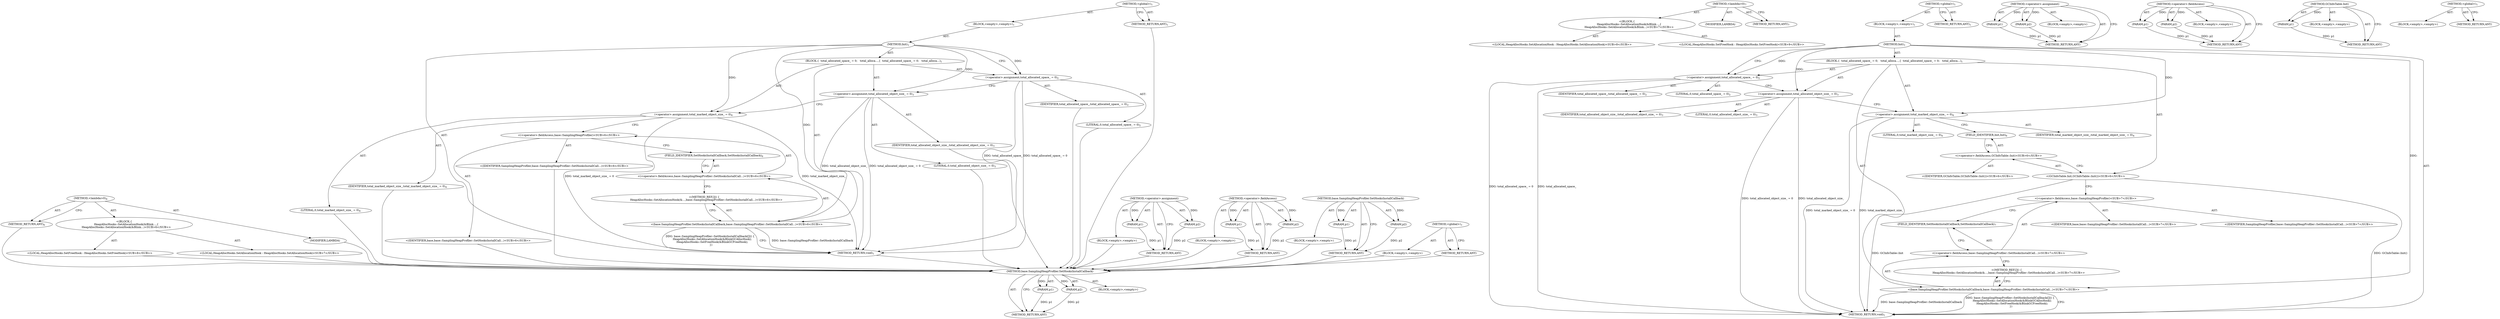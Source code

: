 digraph "Init" {
vulnerable_74 [label=<(METHOD,base.SamplingHeapProfiler.SetHooksInstallCallback)>];
vulnerable_75 [label=<(PARAM,p1)>];
vulnerable_76 [label=<(PARAM,p2)>];
vulnerable_77 [label=<(BLOCK,&lt;empty&gt;,&lt;empty&gt;)>];
vulnerable_78 [label=<(METHOD_RETURN,ANY)>];
vulnerable_3 [label=<(METHOD,&lt;lambda&gt;0)<SUB>7</SUB>>];
vulnerable_4 [label="<(BLOCK,{
     HeapAllocHooks::SetAllocationHook(&amp;Blink...,{
     HeapAllocHooks::SetAllocationHook(&amp;Blink...)<SUB>7</SUB>>"];
vulnerable_5 [label="<(LOCAL,HeapAllocHooks.SetAllocationHook : HeapAllocHooks.SetAllocationHook)<SUB>8</SUB>>"];
vulnerable_6 [label="<(LOCAL,HeapAllocHooks.SetFreeHook : HeapAllocHooks.SetFreeHook)<SUB>9</SUB>>"];
vulnerable_7 [label=<(MODIFIER,LAMBDA)>];
vulnerable_8 [label=<(METHOD_RETURN,ANY)<SUB>7</SUB>>];
vulnerable_13 [label=<(METHOD,&lt;global&gt;)<SUB>1</SUB>>];
vulnerable_14 [label=<(BLOCK,&lt;empty&gt;,&lt;empty&gt;)<SUB>1</SUB>>];
vulnerable_15 [label=<(METHOD,Init)<SUB>1</SUB>>];
vulnerable_16 [label=<(BLOCK,{
  total_allocated_space_ = 0;
   total_alloca...,{
  total_allocated_space_ = 0;
   total_alloca...)<SUB>1</SUB>>];
vulnerable_17 [label=<(&lt;operator&gt;.assignment,total_allocated_space_ = 0)<SUB>2</SUB>>];
vulnerable_18 [label=<(IDENTIFIER,total_allocated_space_,total_allocated_space_ = 0)<SUB>2</SUB>>];
vulnerable_19 [label=<(LITERAL,0,total_allocated_space_ = 0)<SUB>2</SUB>>];
vulnerable_20 [label=<(&lt;operator&gt;.assignment,total_allocated_object_size_ = 0)<SUB>3</SUB>>];
vulnerable_21 [label=<(IDENTIFIER,total_allocated_object_size_,total_allocated_object_size_ = 0)<SUB>3</SUB>>];
vulnerable_22 [label=<(LITERAL,0,total_allocated_object_size_ = 0)<SUB>3</SUB>>];
vulnerable_23 [label=<(&lt;operator&gt;.assignment,total_marked_object_size_ = 0)<SUB>4</SUB>>];
vulnerable_24 [label=<(IDENTIFIER,total_marked_object_size_,total_marked_object_size_ = 0)<SUB>4</SUB>>];
vulnerable_25 [label=<(LITERAL,0,total_marked_object_size_ = 0)<SUB>4</SUB>>];
vulnerable_26 [label="<(GCInfoTable.Init,GCInfoTable::Init())<SUB>6</SUB>>"];
vulnerable_27 [label="<(&lt;operator&gt;.fieldAccess,GCInfoTable::Init)<SUB>6</SUB>>"];
vulnerable_28 [label="<(IDENTIFIER,GCInfoTable,GCInfoTable::Init())<SUB>6</SUB>>"];
vulnerable_29 [label=<(FIELD_IDENTIFIER,Init,Init)<SUB>6</SUB>>];
vulnerable_30 [label="<(base.SamplingHeapProfiler.SetHooksInstallCallback,base::SamplingHeapProfiler::SetHooksInstallCall...)<SUB>7</SUB>>"];
vulnerable_31 [label="<(&lt;operator&gt;.fieldAccess,base::SamplingHeapProfiler::SetHooksInstallCall...)<SUB>7</SUB>>"];
vulnerable_32 [label="<(&lt;operator&gt;.fieldAccess,base::SamplingHeapProfiler)<SUB>7</SUB>>"];
vulnerable_33 [label="<(IDENTIFIER,base,base::SamplingHeapProfiler::SetHooksInstallCall...)<SUB>7</SUB>>"];
vulnerable_34 [label="<(IDENTIFIER,SamplingHeapProfiler,base::SamplingHeapProfiler::SetHooksInstallCall...)<SUB>7</SUB>>"];
vulnerable_35 [label=<(FIELD_IDENTIFIER,SetHooksInstallCallback,SetHooksInstallCallback)<SUB>7</SUB>>];
vulnerable_36 [label="<(METHOD_REF,[]() {
     HeapAllocHooks::SetAllocationHook(&amp;...,base::SamplingHeapProfiler::SetHooksInstallCall...)<SUB>7</SUB>>"];
vulnerable_37 [label=<(METHOD_RETURN,void)<SUB>1</SUB>>];
vulnerable_39 [label=<(METHOD_RETURN,ANY)<SUB>1</SUB>>];
vulnerable_60 [label=<(METHOD,&lt;operator&gt;.assignment)>];
vulnerable_61 [label=<(PARAM,p1)>];
vulnerable_62 [label=<(PARAM,p2)>];
vulnerable_63 [label=<(BLOCK,&lt;empty&gt;,&lt;empty&gt;)>];
vulnerable_64 [label=<(METHOD_RETURN,ANY)>];
vulnerable_69 [label=<(METHOD,&lt;operator&gt;.fieldAccess)>];
vulnerable_70 [label=<(PARAM,p1)>];
vulnerable_71 [label=<(PARAM,p2)>];
vulnerable_72 [label=<(BLOCK,&lt;empty&gt;,&lt;empty&gt;)>];
vulnerable_73 [label=<(METHOD_RETURN,ANY)>];
vulnerable_65 [label=<(METHOD,GCInfoTable.Init)>];
vulnerable_66 [label=<(PARAM,p1)>];
vulnerable_67 [label=<(BLOCK,&lt;empty&gt;,&lt;empty&gt;)>];
vulnerable_68 [label=<(METHOD_RETURN,ANY)>];
vulnerable_54 [label=<(METHOD,&lt;global&gt;)<SUB>1</SUB>>];
vulnerable_55 [label=<(BLOCK,&lt;empty&gt;,&lt;empty&gt;)>];
vulnerable_56 [label=<(METHOD_RETURN,ANY)>];
fixed_3 [label=<(METHOD,&lt;lambda&gt;0)<SUB>6</SUB>>];
fixed_4 [label="<(BLOCK,{
     HeapAllocHooks::SetAllocationHook(&amp;Blink...,{
     HeapAllocHooks::SetAllocationHook(&amp;Blink...)<SUB>6</SUB>>"];
fixed_5 [label="<(LOCAL,HeapAllocHooks.SetAllocationHook : HeapAllocHooks.SetAllocationHook)<SUB>7</SUB>>"];
fixed_6 [label="<(LOCAL,HeapAllocHooks.SetFreeHook : HeapAllocHooks.SetFreeHook)<SUB>8</SUB>>"];
fixed_7 [label=<(MODIFIER,LAMBDA)>];
fixed_8 [label=<(METHOD_RETURN,ANY)<SUB>6</SUB>>];
fixed_13 [label=<(METHOD,&lt;global&gt;)<SUB>1</SUB>>];
fixed_14 [label=<(BLOCK,&lt;empty&gt;,&lt;empty&gt;)<SUB>1</SUB>>];
fixed_15 [label=<(METHOD,Init)<SUB>1</SUB>>];
fixed_16 [label=<(BLOCK,{
  total_allocated_space_ = 0;
   total_alloca...,{
  total_allocated_space_ = 0;
   total_alloca...)<SUB>1</SUB>>];
fixed_17 [label=<(&lt;operator&gt;.assignment,total_allocated_space_ = 0)<SUB>2</SUB>>];
fixed_18 [label=<(IDENTIFIER,total_allocated_space_,total_allocated_space_ = 0)<SUB>2</SUB>>];
fixed_19 [label=<(LITERAL,0,total_allocated_space_ = 0)<SUB>2</SUB>>];
fixed_20 [label=<(&lt;operator&gt;.assignment,total_allocated_object_size_ = 0)<SUB>3</SUB>>];
fixed_21 [label=<(IDENTIFIER,total_allocated_object_size_,total_allocated_object_size_ = 0)<SUB>3</SUB>>];
fixed_22 [label=<(LITERAL,0,total_allocated_object_size_ = 0)<SUB>3</SUB>>];
fixed_23 [label=<(&lt;operator&gt;.assignment,total_marked_object_size_ = 0)<SUB>4</SUB>>];
fixed_24 [label=<(IDENTIFIER,total_marked_object_size_,total_marked_object_size_ = 0)<SUB>4</SUB>>];
fixed_25 [label=<(LITERAL,0,total_marked_object_size_ = 0)<SUB>4</SUB>>];
fixed_26 [label="<(base.SamplingHeapProfiler.SetHooksInstallCallback,base::SamplingHeapProfiler::SetHooksInstallCall...)<SUB>6</SUB>>"];
fixed_27 [label="<(&lt;operator&gt;.fieldAccess,base::SamplingHeapProfiler::SetHooksInstallCall...)<SUB>6</SUB>>"];
fixed_28 [label="<(&lt;operator&gt;.fieldAccess,base::SamplingHeapProfiler)<SUB>6</SUB>>"];
fixed_29 [label="<(IDENTIFIER,base,base::SamplingHeapProfiler::SetHooksInstallCall...)<SUB>6</SUB>>"];
fixed_30 [label="<(IDENTIFIER,SamplingHeapProfiler,base::SamplingHeapProfiler::SetHooksInstallCall...)<SUB>6</SUB>>"];
fixed_31 [label=<(FIELD_IDENTIFIER,SetHooksInstallCallback,SetHooksInstallCallback)<SUB>6</SUB>>];
fixed_32 [label="<(METHOD_REF,[]() {
     HeapAllocHooks::SetAllocationHook(&amp;...,base::SamplingHeapProfiler::SetHooksInstallCall...)<SUB>6</SUB>>"];
fixed_33 [label=<(METHOD_RETURN,void)<SUB>1</SUB>>];
fixed_35 [label=<(METHOD_RETURN,ANY)<SUB>1</SUB>>];
fixed_56 [label=<(METHOD,&lt;operator&gt;.assignment)>];
fixed_57 [label=<(PARAM,p1)>];
fixed_58 [label=<(PARAM,p2)>];
fixed_59 [label=<(BLOCK,&lt;empty&gt;,&lt;empty&gt;)>];
fixed_60 [label=<(METHOD_RETURN,ANY)>];
fixed_66 [label=<(METHOD,&lt;operator&gt;.fieldAccess)>];
fixed_67 [label=<(PARAM,p1)>];
fixed_68 [label=<(PARAM,p2)>];
fixed_69 [label=<(BLOCK,&lt;empty&gt;,&lt;empty&gt;)>];
fixed_70 [label=<(METHOD_RETURN,ANY)>];
fixed_61 [label=<(METHOD,base.SamplingHeapProfiler.SetHooksInstallCallback)>];
fixed_62 [label=<(PARAM,p1)>];
fixed_63 [label=<(PARAM,p2)>];
fixed_64 [label=<(BLOCK,&lt;empty&gt;,&lt;empty&gt;)>];
fixed_65 [label=<(METHOD_RETURN,ANY)>];
fixed_50 [label=<(METHOD,&lt;global&gt;)<SUB>1</SUB>>];
fixed_51 [label=<(BLOCK,&lt;empty&gt;,&lt;empty&gt;)>];
fixed_52 [label=<(METHOD_RETURN,ANY)>];
vulnerable_74 -> vulnerable_75  [key=0, label="AST: "];
vulnerable_74 -> vulnerable_75  [key=1, label="DDG: "];
vulnerable_74 -> vulnerable_77  [key=0, label="AST: "];
vulnerable_74 -> vulnerable_76  [key=0, label="AST: "];
vulnerable_74 -> vulnerable_76  [key=1, label="DDG: "];
vulnerable_74 -> vulnerable_78  [key=0, label="AST: "];
vulnerable_74 -> vulnerable_78  [key=1, label="CFG: "];
vulnerable_75 -> vulnerable_78  [key=0, label="DDG: p1"];
vulnerable_76 -> vulnerable_78  [key=0, label="DDG: p2"];
vulnerable_3 -> vulnerable_4  [key=0, label="AST: "];
vulnerable_3 -> vulnerable_7  [key=0, label="AST: "];
vulnerable_3 -> vulnerable_8  [key=0, label="AST: "];
vulnerable_3 -> vulnerable_8  [key=1, label="CFG: "];
vulnerable_4 -> vulnerable_5  [key=0, label="AST: "];
vulnerable_4 -> vulnerable_6  [key=0, label="AST: "];
vulnerable_13 -> vulnerable_14  [key=0, label="AST: "];
vulnerable_13 -> vulnerable_39  [key=0, label="AST: "];
vulnerable_13 -> vulnerable_39  [key=1, label="CFG: "];
vulnerable_14 -> vulnerable_15  [key=0, label="AST: "];
vulnerable_15 -> vulnerable_16  [key=0, label="AST: "];
vulnerable_15 -> vulnerable_37  [key=0, label="AST: "];
vulnerable_15 -> vulnerable_17  [key=0, label="CFG: "];
vulnerable_15 -> vulnerable_17  [key=1, label="DDG: "];
vulnerable_15 -> vulnerable_20  [key=0, label="DDG: "];
vulnerable_15 -> vulnerable_23  [key=0, label="DDG: "];
vulnerable_15 -> vulnerable_30  [key=0, label="DDG: "];
vulnerable_16 -> vulnerable_17  [key=0, label="AST: "];
vulnerable_16 -> vulnerable_20  [key=0, label="AST: "];
vulnerable_16 -> vulnerable_23  [key=0, label="AST: "];
vulnerable_16 -> vulnerable_26  [key=0, label="AST: "];
vulnerable_16 -> vulnerable_30  [key=0, label="AST: "];
vulnerable_17 -> vulnerable_18  [key=0, label="AST: "];
vulnerable_17 -> vulnerable_19  [key=0, label="AST: "];
vulnerable_17 -> vulnerable_20  [key=0, label="CFG: "];
vulnerable_17 -> vulnerable_37  [key=0, label="DDG: total_allocated_space_ = 0"];
vulnerable_17 -> vulnerable_37  [key=1, label="DDG: total_allocated_space_"];
vulnerable_20 -> vulnerable_21  [key=0, label="AST: "];
vulnerable_20 -> vulnerable_22  [key=0, label="AST: "];
vulnerable_20 -> vulnerable_23  [key=0, label="CFG: "];
vulnerable_20 -> vulnerable_37  [key=0, label="DDG: total_allocated_object_size_ = 0"];
vulnerable_20 -> vulnerable_37  [key=1, label="DDG: total_allocated_object_size_"];
vulnerable_23 -> vulnerable_24  [key=0, label="AST: "];
vulnerable_23 -> vulnerable_25  [key=0, label="AST: "];
vulnerable_23 -> vulnerable_29  [key=0, label="CFG: "];
vulnerable_23 -> vulnerable_37  [key=0, label="DDG: total_marked_object_size_ = 0"];
vulnerable_23 -> vulnerable_37  [key=1, label="DDG: total_marked_object_size_"];
vulnerable_26 -> vulnerable_27  [key=0, label="AST: "];
vulnerable_26 -> vulnerable_32  [key=0, label="CFG: "];
vulnerable_26 -> vulnerable_37  [key=0, label="DDG: GCInfoTable::Init"];
vulnerable_26 -> vulnerable_37  [key=1, label="DDG: GCInfoTable::Init()"];
vulnerable_27 -> vulnerable_28  [key=0, label="AST: "];
vulnerable_27 -> vulnerable_29  [key=0, label="AST: "];
vulnerable_27 -> vulnerable_26  [key=0, label="CFG: "];
vulnerable_29 -> vulnerable_27  [key=0, label="CFG: "];
vulnerable_30 -> vulnerable_31  [key=0, label="AST: "];
vulnerable_30 -> vulnerable_36  [key=0, label="AST: "];
vulnerable_30 -> vulnerable_37  [key=0, label="CFG: "];
vulnerable_30 -> vulnerable_37  [key=1, label="DDG: base::SamplingHeapProfiler::SetHooksInstallCallback"];
vulnerable_30 -> vulnerable_37  [key=2, label="DDG: base::SamplingHeapProfiler::SetHooksInstallCallback([]() {
     HeapAllocHooks::SetAllocationHook(&amp;BlinkGCAllocHook);
     HeapAllocHooks::SetFreeHook(&amp;BlinkGCFreeHook);
  })"];
vulnerable_31 -> vulnerable_32  [key=0, label="AST: "];
vulnerable_31 -> vulnerable_35  [key=0, label="AST: "];
vulnerable_31 -> vulnerable_36  [key=0, label="CFG: "];
vulnerable_32 -> vulnerable_33  [key=0, label="AST: "];
vulnerable_32 -> vulnerable_34  [key=0, label="AST: "];
vulnerable_32 -> vulnerable_35  [key=0, label="CFG: "];
vulnerable_35 -> vulnerable_31  [key=0, label="CFG: "];
vulnerable_36 -> vulnerable_30  [key=0, label="CFG: "];
vulnerable_60 -> vulnerable_61  [key=0, label="AST: "];
vulnerable_60 -> vulnerable_61  [key=1, label="DDG: "];
vulnerable_60 -> vulnerable_63  [key=0, label="AST: "];
vulnerable_60 -> vulnerable_62  [key=0, label="AST: "];
vulnerable_60 -> vulnerable_62  [key=1, label="DDG: "];
vulnerable_60 -> vulnerable_64  [key=0, label="AST: "];
vulnerable_60 -> vulnerable_64  [key=1, label="CFG: "];
vulnerable_61 -> vulnerable_64  [key=0, label="DDG: p1"];
vulnerable_62 -> vulnerable_64  [key=0, label="DDG: p2"];
vulnerable_69 -> vulnerable_70  [key=0, label="AST: "];
vulnerable_69 -> vulnerable_70  [key=1, label="DDG: "];
vulnerable_69 -> vulnerable_72  [key=0, label="AST: "];
vulnerable_69 -> vulnerable_71  [key=0, label="AST: "];
vulnerable_69 -> vulnerable_71  [key=1, label="DDG: "];
vulnerable_69 -> vulnerable_73  [key=0, label="AST: "];
vulnerable_69 -> vulnerable_73  [key=1, label="CFG: "];
vulnerable_70 -> vulnerable_73  [key=0, label="DDG: p1"];
vulnerable_71 -> vulnerable_73  [key=0, label="DDG: p2"];
vulnerable_65 -> vulnerable_66  [key=0, label="AST: "];
vulnerable_65 -> vulnerable_66  [key=1, label="DDG: "];
vulnerable_65 -> vulnerable_67  [key=0, label="AST: "];
vulnerable_65 -> vulnerable_68  [key=0, label="AST: "];
vulnerable_65 -> vulnerable_68  [key=1, label="CFG: "];
vulnerable_66 -> vulnerable_68  [key=0, label="DDG: p1"];
vulnerable_54 -> vulnerable_55  [key=0, label="AST: "];
vulnerable_54 -> vulnerable_56  [key=0, label="AST: "];
vulnerable_54 -> vulnerable_56  [key=1, label="CFG: "];
fixed_3 -> fixed_4  [key=0, label="AST: "];
fixed_3 -> fixed_7  [key=0, label="AST: "];
fixed_3 -> fixed_8  [key=0, label="AST: "];
fixed_3 -> fixed_8  [key=1, label="CFG: "];
fixed_4 -> fixed_5  [key=0, label="AST: "];
fixed_4 -> fixed_6  [key=0, label="AST: "];
fixed_5 -> vulnerable_74  [key=0];
fixed_6 -> vulnerable_74  [key=0];
fixed_7 -> vulnerable_74  [key=0];
fixed_8 -> vulnerable_74  [key=0];
fixed_13 -> fixed_14  [key=0, label="AST: "];
fixed_13 -> fixed_35  [key=0, label="AST: "];
fixed_13 -> fixed_35  [key=1, label="CFG: "];
fixed_14 -> fixed_15  [key=0, label="AST: "];
fixed_15 -> fixed_16  [key=0, label="AST: "];
fixed_15 -> fixed_33  [key=0, label="AST: "];
fixed_15 -> fixed_17  [key=0, label="CFG: "];
fixed_15 -> fixed_17  [key=1, label="DDG: "];
fixed_15 -> fixed_20  [key=0, label="DDG: "];
fixed_15 -> fixed_23  [key=0, label="DDG: "];
fixed_15 -> fixed_26  [key=0, label="DDG: "];
fixed_16 -> fixed_17  [key=0, label="AST: "];
fixed_16 -> fixed_20  [key=0, label="AST: "];
fixed_16 -> fixed_23  [key=0, label="AST: "];
fixed_16 -> fixed_26  [key=0, label="AST: "];
fixed_17 -> fixed_18  [key=0, label="AST: "];
fixed_17 -> fixed_19  [key=0, label="AST: "];
fixed_17 -> fixed_20  [key=0, label="CFG: "];
fixed_17 -> fixed_33  [key=0, label="DDG: total_allocated_space_ = 0"];
fixed_17 -> fixed_33  [key=1, label="DDG: total_allocated_space_"];
fixed_18 -> vulnerable_74  [key=0];
fixed_19 -> vulnerable_74  [key=0];
fixed_20 -> fixed_21  [key=0, label="AST: "];
fixed_20 -> fixed_22  [key=0, label="AST: "];
fixed_20 -> fixed_23  [key=0, label="CFG: "];
fixed_20 -> fixed_33  [key=0, label="DDG: total_allocated_object_size_ = 0"];
fixed_20 -> fixed_33  [key=1, label="DDG: total_allocated_object_size_"];
fixed_21 -> vulnerable_74  [key=0];
fixed_22 -> vulnerable_74  [key=0];
fixed_23 -> fixed_24  [key=0, label="AST: "];
fixed_23 -> fixed_25  [key=0, label="AST: "];
fixed_23 -> fixed_28  [key=0, label="CFG: "];
fixed_23 -> fixed_33  [key=0, label="DDG: total_marked_object_size_ = 0"];
fixed_23 -> fixed_33  [key=1, label="DDG: total_marked_object_size_"];
fixed_24 -> vulnerable_74  [key=0];
fixed_25 -> vulnerable_74  [key=0];
fixed_26 -> fixed_27  [key=0, label="AST: "];
fixed_26 -> fixed_32  [key=0, label="AST: "];
fixed_26 -> fixed_33  [key=0, label="CFG: "];
fixed_26 -> fixed_33  [key=1, label="DDG: base::SamplingHeapProfiler::SetHooksInstallCallback"];
fixed_26 -> fixed_33  [key=2, label="DDG: base::SamplingHeapProfiler::SetHooksInstallCallback([]() {
     HeapAllocHooks::SetAllocationHook(&amp;BlinkGCAllocHook);
     HeapAllocHooks::SetFreeHook(&amp;BlinkGCFreeHook);
  })"];
fixed_27 -> fixed_28  [key=0, label="AST: "];
fixed_27 -> fixed_31  [key=0, label="AST: "];
fixed_27 -> fixed_32  [key=0, label="CFG: "];
fixed_28 -> fixed_29  [key=0, label="AST: "];
fixed_28 -> fixed_30  [key=0, label="AST: "];
fixed_28 -> fixed_31  [key=0, label="CFG: "];
fixed_29 -> vulnerable_74  [key=0];
fixed_30 -> vulnerable_74  [key=0];
fixed_31 -> fixed_27  [key=0, label="CFG: "];
fixed_32 -> fixed_26  [key=0, label="CFG: "];
fixed_33 -> vulnerable_74  [key=0];
fixed_35 -> vulnerable_74  [key=0];
fixed_56 -> fixed_57  [key=0, label="AST: "];
fixed_56 -> fixed_57  [key=1, label="DDG: "];
fixed_56 -> fixed_59  [key=0, label="AST: "];
fixed_56 -> fixed_58  [key=0, label="AST: "];
fixed_56 -> fixed_58  [key=1, label="DDG: "];
fixed_56 -> fixed_60  [key=0, label="AST: "];
fixed_56 -> fixed_60  [key=1, label="CFG: "];
fixed_57 -> fixed_60  [key=0, label="DDG: p1"];
fixed_58 -> fixed_60  [key=0, label="DDG: p2"];
fixed_59 -> vulnerable_74  [key=0];
fixed_60 -> vulnerable_74  [key=0];
fixed_66 -> fixed_67  [key=0, label="AST: "];
fixed_66 -> fixed_67  [key=1, label="DDG: "];
fixed_66 -> fixed_69  [key=0, label="AST: "];
fixed_66 -> fixed_68  [key=0, label="AST: "];
fixed_66 -> fixed_68  [key=1, label="DDG: "];
fixed_66 -> fixed_70  [key=0, label="AST: "];
fixed_66 -> fixed_70  [key=1, label="CFG: "];
fixed_67 -> fixed_70  [key=0, label="DDG: p1"];
fixed_68 -> fixed_70  [key=0, label="DDG: p2"];
fixed_69 -> vulnerable_74  [key=0];
fixed_70 -> vulnerable_74  [key=0];
fixed_61 -> fixed_62  [key=0, label="AST: "];
fixed_61 -> fixed_62  [key=1, label="DDG: "];
fixed_61 -> fixed_64  [key=0, label="AST: "];
fixed_61 -> fixed_63  [key=0, label="AST: "];
fixed_61 -> fixed_63  [key=1, label="DDG: "];
fixed_61 -> fixed_65  [key=0, label="AST: "];
fixed_61 -> fixed_65  [key=1, label="CFG: "];
fixed_62 -> fixed_65  [key=0, label="DDG: p1"];
fixed_63 -> fixed_65  [key=0, label="DDG: p2"];
fixed_64 -> vulnerable_74  [key=0];
fixed_65 -> vulnerable_74  [key=0];
fixed_50 -> fixed_51  [key=0, label="AST: "];
fixed_50 -> fixed_52  [key=0, label="AST: "];
fixed_50 -> fixed_52  [key=1, label="CFG: "];
fixed_51 -> vulnerable_74  [key=0];
fixed_52 -> vulnerable_74  [key=0];
}
